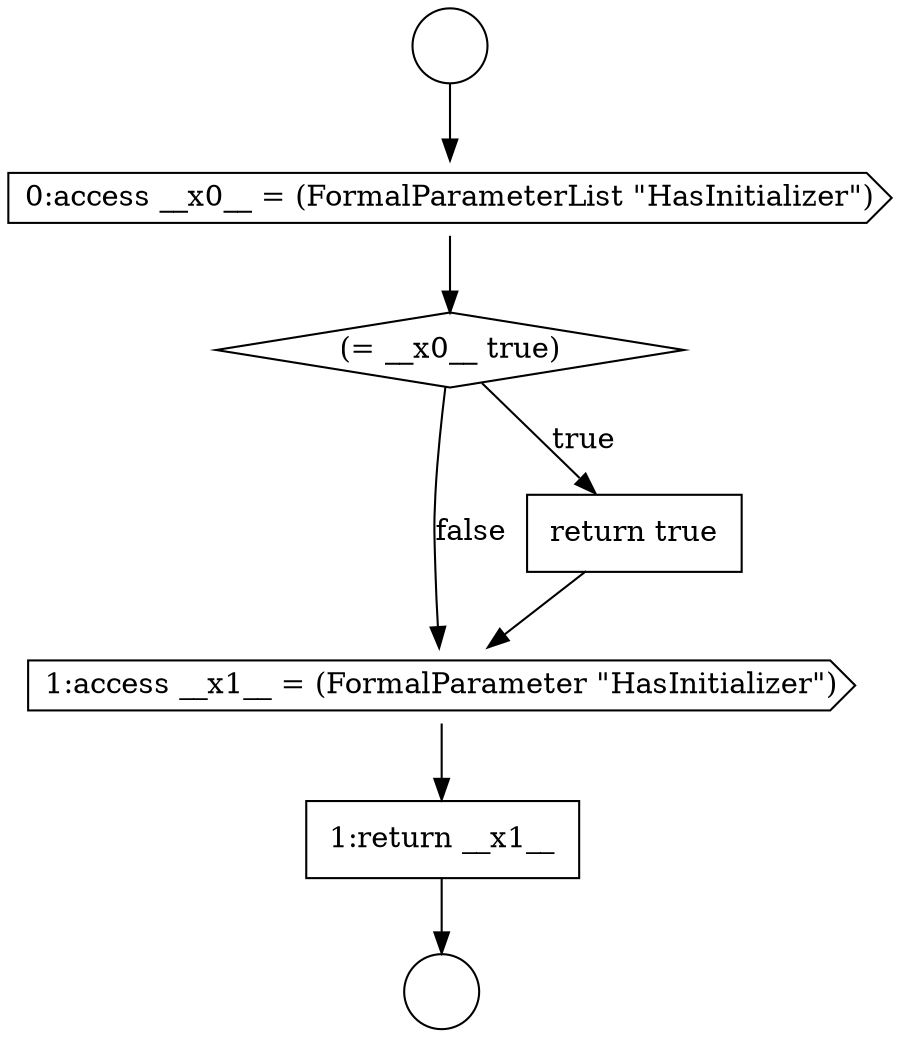 digraph {
  node7748 [shape=diamond, label=<<font color="black">(= __x0__ true)</font>> color="black" fillcolor="white" style=filled]
  node7745 [shape=circle label=" " color="black" fillcolor="white" style=filled]
  node7750 [shape=cds, label=<<font color="black">1:access __x1__ = (FormalParameter &quot;HasInitializer&quot;)</font>> color="black" fillcolor="white" style=filled]
  node7749 [shape=none, margin=0, label=<<font color="black">
    <table border="0" cellborder="1" cellspacing="0" cellpadding="10">
      <tr><td align="left">return true</td></tr>
    </table>
  </font>> color="black" fillcolor="white" style=filled]
  node7751 [shape=none, margin=0, label=<<font color="black">
    <table border="0" cellborder="1" cellspacing="0" cellpadding="10">
      <tr><td align="left">1:return __x1__</td></tr>
    </table>
  </font>> color="black" fillcolor="white" style=filled]
  node7746 [shape=circle label=" " color="black" fillcolor="white" style=filled]
  node7747 [shape=cds, label=<<font color="black">0:access __x0__ = (FormalParameterList &quot;HasInitializer&quot;)</font>> color="black" fillcolor="white" style=filled]
  node7750 -> node7751 [ color="black"]
  node7748 -> node7749 [label=<<font color="black">true</font>> color="black"]
  node7748 -> node7750 [label=<<font color="black">false</font>> color="black"]
  node7747 -> node7748 [ color="black"]
  node7745 -> node7747 [ color="black"]
  node7749 -> node7750 [ color="black"]
  node7751 -> node7746 [ color="black"]
}
